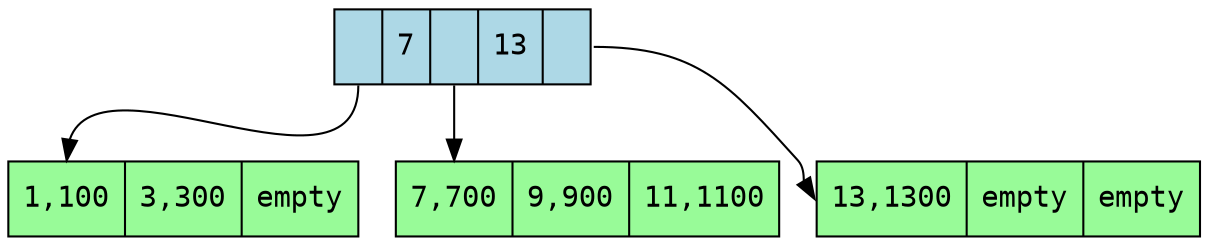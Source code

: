 digraph btree {
fontname=Courier;
node [shape = record,margin=.1,width=.1,height=.5,fontname=Courier,style="filled"];
page1[label = "<f0> 1,100|3,300|empty",fillcolor="palegreen"];
page2[label = "<f0>|7|<f1>|13|<f2>",fillcolor="lightblue"];
"page2":f0 -> "page1":f0;
"page2":f1 -> "page3":f0;
"page2":f2 -> "page4":f0;
page3[label = "<f0> 7,700|9,900|11,1100",fillcolor="palegreen"];
page4[label = "<f0> 13,1300|empty|empty",fillcolor="palegreen"];
}